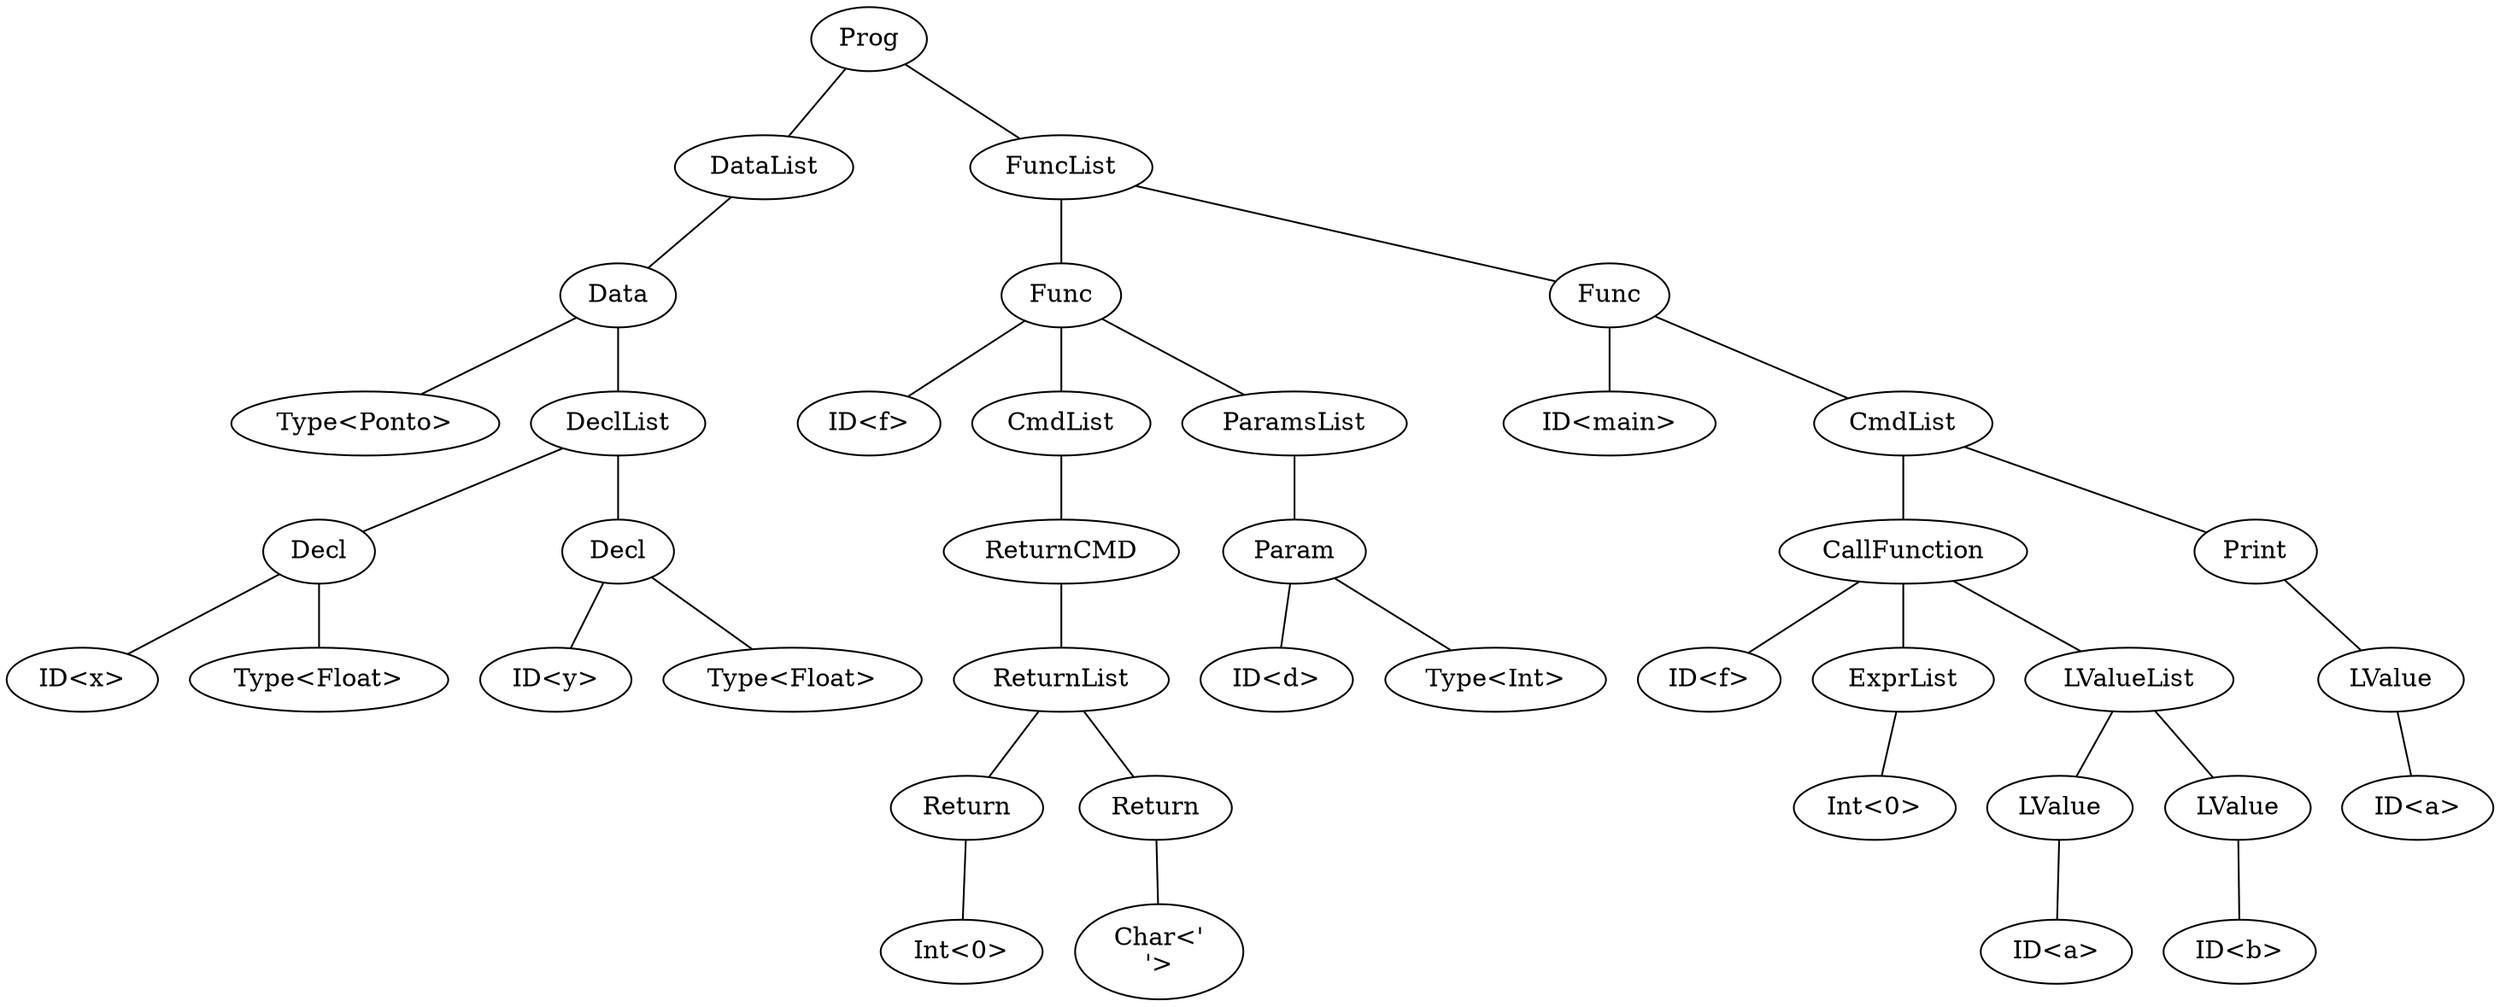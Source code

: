 graph program {
43 [label=Prog]
43--9
9 [label=DataList]
9--8
8 [label= "Data"]
8--7
7 [label="Type<Ponto>"]
8--3
3 [label=DeclList]
3--2
2 [label="Decl"]
2--1
1 [label="ID<x>"]
2--0
0 [label="Type<Float>"]
3--6
6 [label="Decl"]
6--5
5 [label="ID<y>"]
6--4
4 [label="Type<Float>"]
43--27
27 [label=FuncList]
27--26
26 [label="Func"]
26--25
25 [label="ID<f>"]
26--24
24 [label=CmdList]
24--23
23 [label="ReturnCMD"]
23--20
20 [label="ReturnList"]
20--19
19 [label="Return"]
19--18
18 [label="Int<0>"]
20--22
22 [label="Return"]
22--21
21 [label="Char<'\n'>"]
26--14
14 [label="ParamsList"]
14--13
13 [label="Param"]
13--12
12 [label="ID<d>"]
13--11
11 [label="Type<Int>"]
27--42
42 [label="Func"]
42--41
41 [label="ID<main>"]
42--37
37 [label=CmdList]
37--36
36 [label= "CallFunction"]
36--35
35 [label="ID<f>"]
36--29
29 [label=ExprList]
29--28
28 [label="Int<0>"]
36--32
32 [label=LValueList]
32--31
31 [label="LValue"]
31--30
30 [label="ID<a>"]
32--34
34 [label="LValue"]
34--33
33 [label="ID<b>"]
37--40
40 [label="Print"]
40--39
39 [label="LValue"]
39--38
38 [label="ID<a>"]
}
